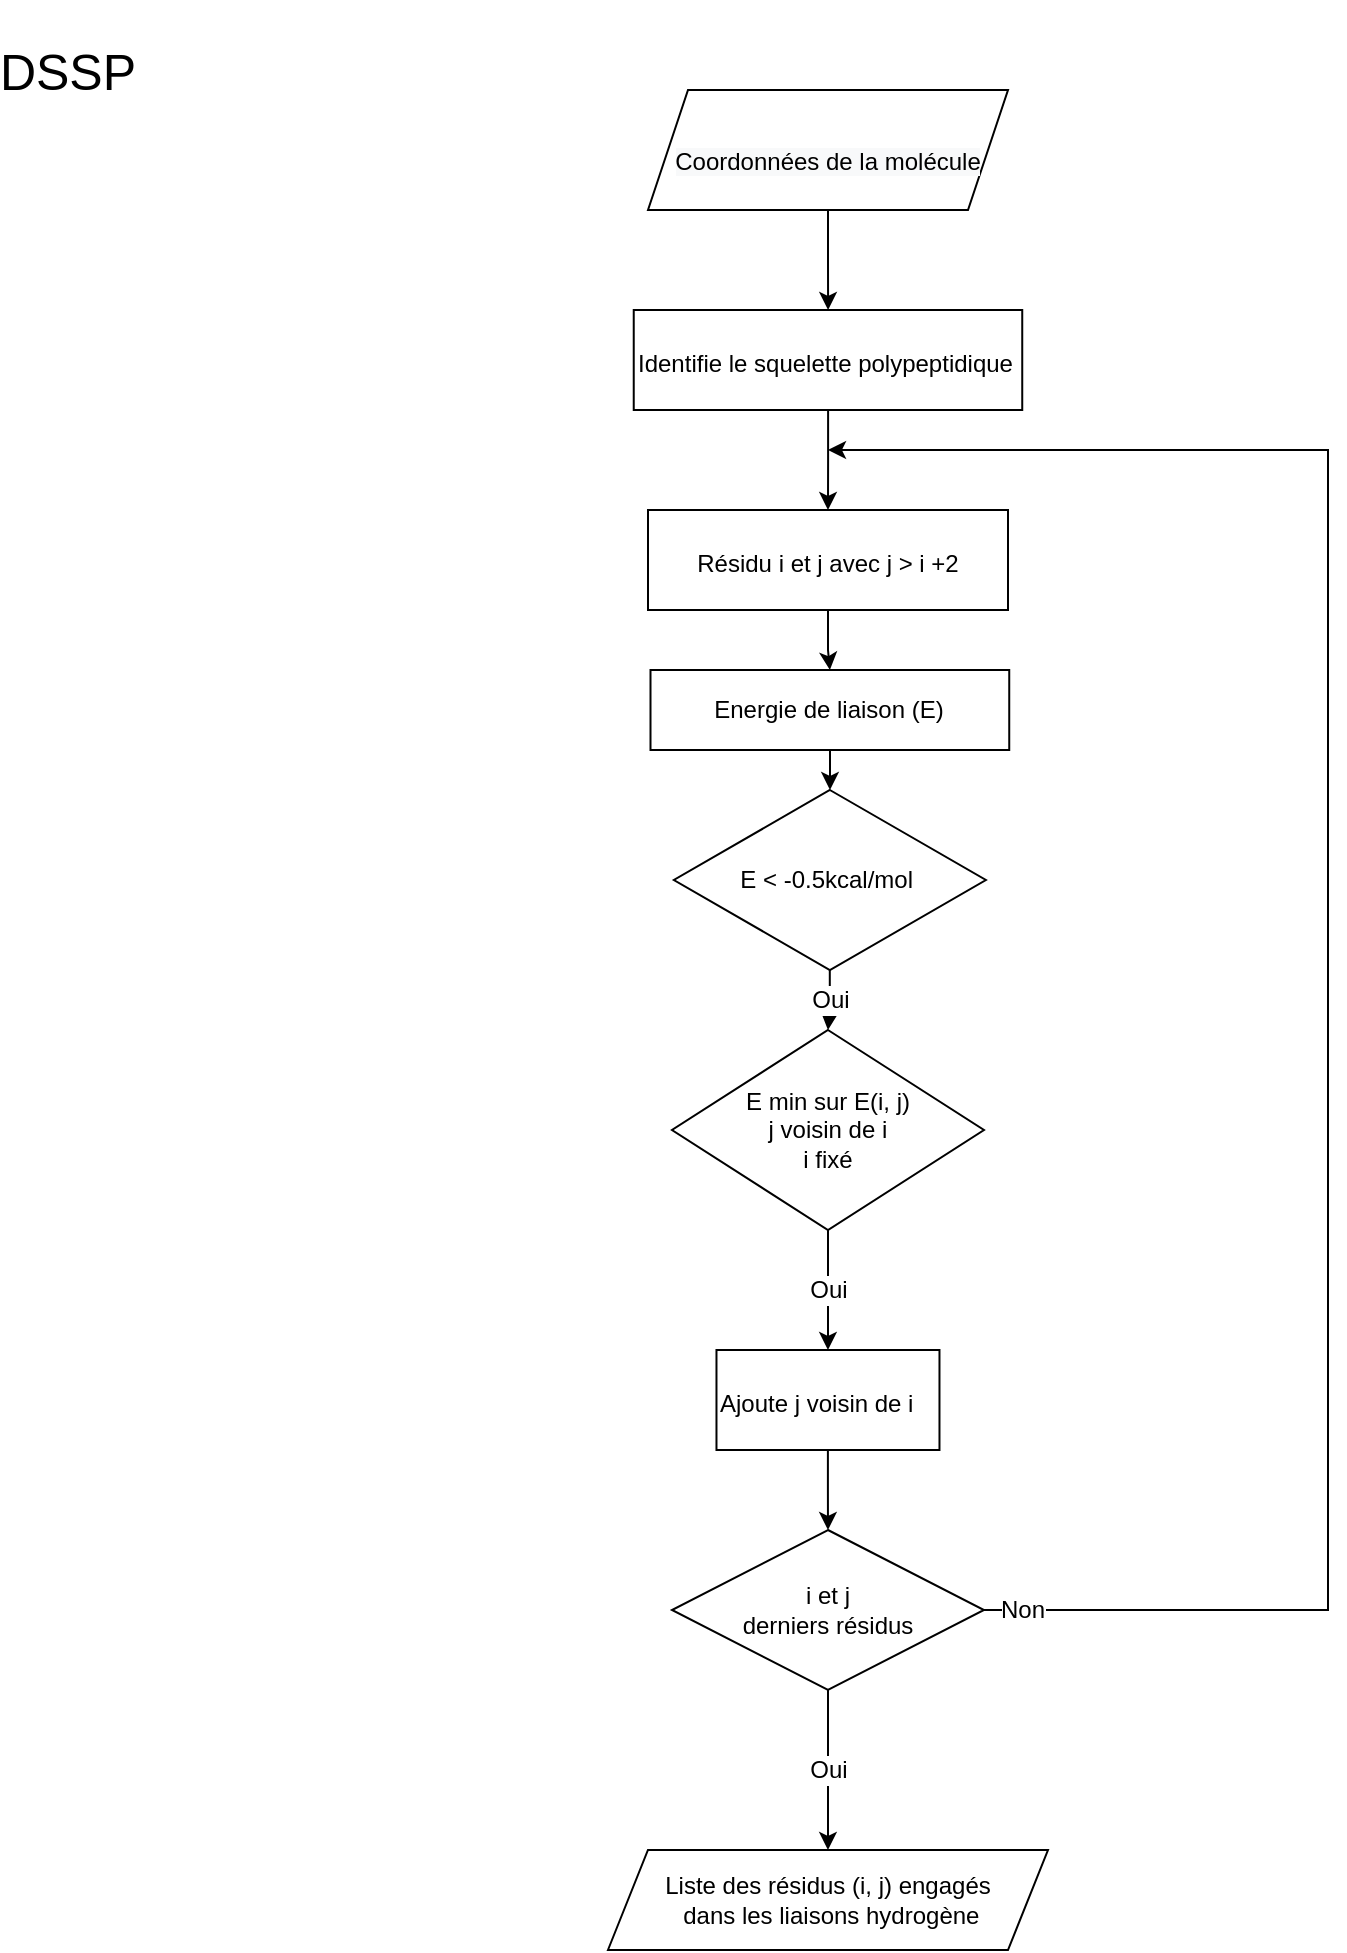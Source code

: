<mxfile version="14.5.3" type="device" pages="2"><diagram id="C5RBs43oDa-KdzZeNtuy" name="Page-1"><mxGraphModel dx="1112" dy="608" grid="1" gridSize="10" guides="1" tooltips="1" connect="1" arrows="1" fold="1" page="1" pageScale="1" pageWidth="827" pageHeight="1169" math="0" shadow="0"><root><mxCell id="WIyWlLk6GJQsqaUBKTNV-0"/><mxCell id="WIyWlLk6GJQsqaUBKTNV-1" parent="WIyWlLk6GJQsqaUBKTNV-0"/><mxCell id="WIyWlLk6GJQsqaUBKTNV-9" value="Yes" style="edgeStyle=orthogonalEdgeStyle;rounded=0;html=1;jettySize=auto;orthogonalLoop=1;fontSize=11;endArrow=block;endFill=0;endSize=8;strokeWidth=1;shadow=0;labelBackgroundColor=none;" parent="WIyWlLk6GJQsqaUBKTNV-1" target="WIyWlLk6GJQsqaUBKTNV-12" edge="1"><mxGeometry y="10" relative="1" as="geometry"><mxPoint as="offset"/><mxPoint x="270" y="460" as="sourcePoint"/></mxGeometry></mxCell><mxCell id="wlnKuIdgFQjJT5cxS-3L-0" value="DSSP" style="text;html=1;strokeColor=none;fillColor=none;align=center;verticalAlign=middle;whiteSpace=wrap;rounded=0;fontSize=25;" vertex="1" parent="WIyWlLk6GJQsqaUBKTNV-1"><mxGeometry x="30" y="30" width="40" height="20" as="geometry"/></mxCell><mxCell id="wlnKuIdgFQjJT5cxS-3L-50" style="edgeStyle=orthogonalEdgeStyle;rounded=0;orthogonalLoop=1;jettySize=auto;html=1;fontSize=12;" edge="1" parent="WIyWlLk6GJQsqaUBKTNV-1" source="wlnKuIdgFQjJT5cxS-3L-22" target="wlnKuIdgFQjJT5cxS-3L-45"><mxGeometry relative="1" as="geometry"/></mxCell><mxCell id="wlnKuIdgFQjJT5cxS-3L-22" value="&lt;div style=&quot;&quot;&gt;&lt;span style=&quot;font-family: &amp;quot;helvetica&amp;quot; ; font-size: 12px&quot;&gt;Identifie le squelette polypeptidique&lt;/span&gt;&lt;/div&gt;" style="rounded=0;whiteSpace=wrap;html=1;shadow=0;fillColor=none;fontSize=25;align=left;verticalAlign=top;labelPosition=center;verticalLabelPosition=middle;" vertex="1" parent="WIyWlLk6GJQsqaUBKTNV-1"><mxGeometry x="332.87" y="160" width="194.25" height="50" as="geometry"/></mxCell><mxCell id="wlnKuIdgFQjJT5cxS-3L-56" style="edgeStyle=orthogonalEdgeStyle;rounded=0;orthogonalLoop=1;jettySize=auto;html=1;fontSize=12;" edge="1" parent="WIyWlLk6GJQsqaUBKTNV-1" source="wlnKuIdgFQjJT5cxS-3L-27" target="wlnKuIdgFQjJT5cxS-3L-22"><mxGeometry relative="1" as="geometry"/></mxCell><mxCell id="wlnKuIdgFQjJT5cxS-3L-27" value="&#10;&#10;&lt;span style=&quot;color: rgb(0, 0, 0); font-family: helvetica; font-size: 12px; font-style: normal; font-weight: 400; letter-spacing: normal; text-align: center; text-indent: 0px; text-transform: none; word-spacing: 0px; background-color: rgb(248, 249, 250); display: inline; float: none;&quot;&gt;Coordonnées de la molécule&lt;/span&gt;&#10;&#10;" style="shape=parallelogram;perimeter=parallelogramPerimeter;whiteSpace=wrap;html=1;fixedSize=1;shadow=0;fillColor=none;fontSize=25;" vertex="1" parent="WIyWlLk6GJQsqaUBKTNV-1"><mxGeometry x="340" y="50" width="180" height="60" as="geometry"/></mxCell><mxCell id="wlnKuIdgFQjJT5cxS-3L-31" value="" style="edgeStyle=orthogonalEdgeStyle;rounded=0;orthogonalLoop=1;jettySize=auto;html=1;fontSize=12;" edge="1" parent="WIyWlLk6GJQsqaUBKTNV-1" source="wlnKuIdgFQjJT5cxS-3L-29" target="wlnKuIdgFQjJT5cxS-3L-30"><mxGeometry relative="1" as="geometry"/></mxCell><mxCell id="wlnKuIdgFQjJT5cxS-3L-29" value="Energie de liaison (E)" style="rounded=0;whiteSpace=wrap;html=1;shadow=0;fillColor=none;fontSize=12;align=center;" vertex="1" parent="WIyWlLk6GJQsqaUBKTNV-1"><mxGeometry x="341.25" y="340" width="179.37" height="40" as="geometry"/></mxCell><mxCell id="wlnKuIdgFQjJT5cxS-3L-36" value="Oui" style="edgeStyle=orthogonalEdgeStyle;rounded=0;orthogonalLoop=1;jettySize=auto;html=1;fontSize=12;" edge="1" parent="WIyWlLk6GJQsqaUBKTNV-1" source="wlnKuIdgFQjJT5cxS-3L-30" target="wlnKuIdgFQjJT5cxS-3L-35"><mxGeometry relative="1" as="geometry"/></mxCell><mxCell id="wlnKuIdgFQjJT5cxS-3L-30" value="E &amp;lt; -0.5kcal/mol&amp;nbsp;" style="rhombus;whiteSpace=wrap;html=1;shadow=0;fillColor=none;fontSize=12;align=center;" vertex="1" parent="WIyWlLk6GJQsqaUBKTNV-1"><mxGeometry x="352.94" y="400" width="156" height="90" as="geometry"/></mxCell><mxCell id="wlnKuIdgFQjJT5cxS-3L-41" style="edgeStyle=orthogonalEdgeStyle;rounded=0;orthogonalLoop=1;jettySize=auto;html=1;entryX=0.5;entryY=0;entryDx=0;entryDy=0;fontSize=12;" edge="1" parent="WIyWlLk6GJQsqaUBKTNV-1" source="wlnKuIdgFQjJT5cxS-3L-34" target="wlnKuIdgFQjJT5cxS-3L-39"><mxGeometry relative="1" as="geometry"/></mxCell><mxCell id="wlnKuIdgFQjJT5cxS-3L-34" value="&lt;span style=&quot;font-size: 12px&quot;&gt;Ajoute j voisin de i&lt;/span&gt;" style="rounded=0;whiteSpace=wrap;html=1;shadow=0;fillColor=none;fontSize=25;align=left;verticalAlign=top;" vertex="1" parent="WIyWlLk6GJQsqaUBKTNV-1"><mxGeometry x="374.24" y="680" width="111.5" height="50" as="geometry"/></mxCell><mxCell id="wlnKuIdgFQjJT5cxS-3L-37" value="Oui" style="edgeStyle=orthogonalEdgeStyle;rounded=0;orthogonalLoop=1;jettySize=auto;html=1;entryX=0.5;entryY=0;entryDx=0;entryDy=0;fontSize=12;" edge="1" parent="WIyWlLk6GJQsqaUBKTNV-1" source="wlnKuIdgFQjJT5cxS-3L-35" target="wlnKuIdgFQjJT5cxS-3L-34"><mxGeometry relative="1" as="geometry"/></mxCell><mxCell id="wlnKuIdgFQjJT5cxS-3L-35" value="E min sur E(i, j)&lt;br&gt;j voisin de i&lt;br&gt;i fixé" style="rhombus;whiteSpace=wrap;html=1;shadow=0;fillColor=none;fontSize=12;align=center;" vertex="1" parent="WIyWlLk6GJQsqaUBKTNV-1"><mxGeometry x="351.99" y="520" width="156" height="100" as="geometry"/></mxCell><mxCell id="wlnKuIdgFQjJT5cxS-3L-58" value="Oui" style="edgeStyle=orthogonalEdgeStyle;rounded=0;orthogonalLoop=1;jettySize=auto;html=1;fontSize=12;" edge="1" parent="WIyWlLk6GJQsqaUBKTNV-1" source="wlnKuIdgFQjJT5cxS-3L-39" target="wlnKuIdgFQjJT5cxS-3L-52"><mxGeometry relative="1" as="geometry"/></mxCell><mxCell id="wlnKuIdgFQjJT5cxS-3L-59" style="edgeStyle=orthogonalEdgeStyle;rounded=0;orthogonalLoop=1;jettySize=auto;html=1;fontSize=12;" edge="1" parent="WIyWlLk6GJQsqaUBKTNV-1" source="wlnKuIdgFQjJT5cxS-3L-39"><mxGeometry relative="1" as="geometry"><mxPoint x="430" y="230" as="targetPoint"/><Array as="points"><mxPoint x="680" y="810"/><mxPoint x="680" y="230"/><mxPoint x="430" y="230"/></Array></mxGeometry></mxCell><mxCell id="wlnKuIdgFQjJT5cxS-3L-63" value="Non" style="edgeLabel;html=1;align=center;verticalAlign=middle;resizable=0;points=[];fontSize=12;" vertex="1" connectable="0" parent="wlnKuIdgFQjJT5cxS-3L-59"><mxGeometry x="-0.962" relative="1" as="geometry"><mxPoint as="offset"/></mxGeometry></mxCell><mxCell id="wlnKuIdgFQjJT5cxS-3L-39" value="i et j &lt;br&gt;derniers résidus" style="rhombus;whiteSpace=wrap;html=1;shadow=0;fillColor=none;fontSize=12;align=center;" vertex="1" parent="WIyWlLk6GJQsqaUBKTNV-1"><mxGeometry x="351.99" y="770" width="156" height="80" as="geometry"/></mxCell><mxCell id="wlnKuIdgFQjJT5cxS-3L-57" style="edgeStyle=orthogonalEdgeStyle;rounded=0;orthogonalLoop=1;jettySize=auto;html=1;entryX=0.5;entryY=0;entryDx=0;entryDy=0;fontSize=12;" edge="1" parent="WIyWlLk6GJQsqaUBKTNV-1" source="wlnKuIdgFQjJT5cxS-3L-45" target="wlnKuIdgFQjJT5cxS-3L-29"><mxGeometry relative="1" as="geometry"/></mxCell><mxCell id="wlnKuIdgFQjJT5cxS-3L-45" value="&lt;font face=&quot;helvetica&quot;&gt;&lt;span style=&quot;font-size: 12px&quot;&gt;Résidu i et j avec j &amp;gt; i +2&lt;/span&gt;&lt;/font&gt;" style="rounded=0;whiteSpace=wrap;html=1;shadow=0;fillColor=none;fontSize=25;align=center;verticalAlign=top;labelPosition=center;verticalLabelPosition=middle;" vertex="1" parent="WIyWlLk6GJQsqaUBKTNV-1"><mxGeometry x="340" y="260" width="180" height="50" as="geometry"/></mxCell><mxCell id="wlnKuIdgFQjJT5cxS-3L-52" value="Liste des résidus (i, j) engagés&lt;br&gt;&amp;nbsp;dans les liaisons hydrogène" style="shape=parallelogram;perimeter=parallelogramPerimeter;whiteSpace=wrap;html=1;fixedSize=1;shadow=0;fillColor=none;fontSize=12;" vertex="1" parent="WIyWlLk6GJQsqaUBKTNV-1"><mxGeometry x="319.98" y="930" width="220.01" height="50" as="geometry"/></mxCell></root></mxGraphModel></diagram><diagram id="QG8-pNPgpqvW9L8NJ8Np" name="Page-2"><mxGraphModel dx="834" dy="1625" grid="1" gridSize="10" guides="1" tooltips="1" connect="1" arrows="1" fold="1" page="1" pageScale="1" pageWidth="827" pageHeight="1169" math="0" shadow="0"><root><mxCell id="eZL8FJ8tHB-ap6Rpn9uY-0"/><mxCell id="eZL8FJ8tHB-ap6Rpn9uY-1" parent="eZL8FJ8tHB-ap6Rpn9uY-0"/><mxCell id="VdzD8j6gMEPIccIsRbaP-0" value="Liste des résidus (i, j) engagés&lt;br&gt;&amp;nbsp;dans les liaisons hydrogène" style="shape=parallelogram;perimeter=parallelogramPerimeter;whiteSpace=wrap;html=1;fixedSize=1;shadow=0;fillColor=none;fontSize=12;" vertex="1" parent="eZL8FJ8tHB-ap6Rpn9uY-1"><mxGeometry x="250" y="-400" width="220.01" height="50" as="geometry"/></mxCell></root></mxGraphModel></diagram></mxfile>